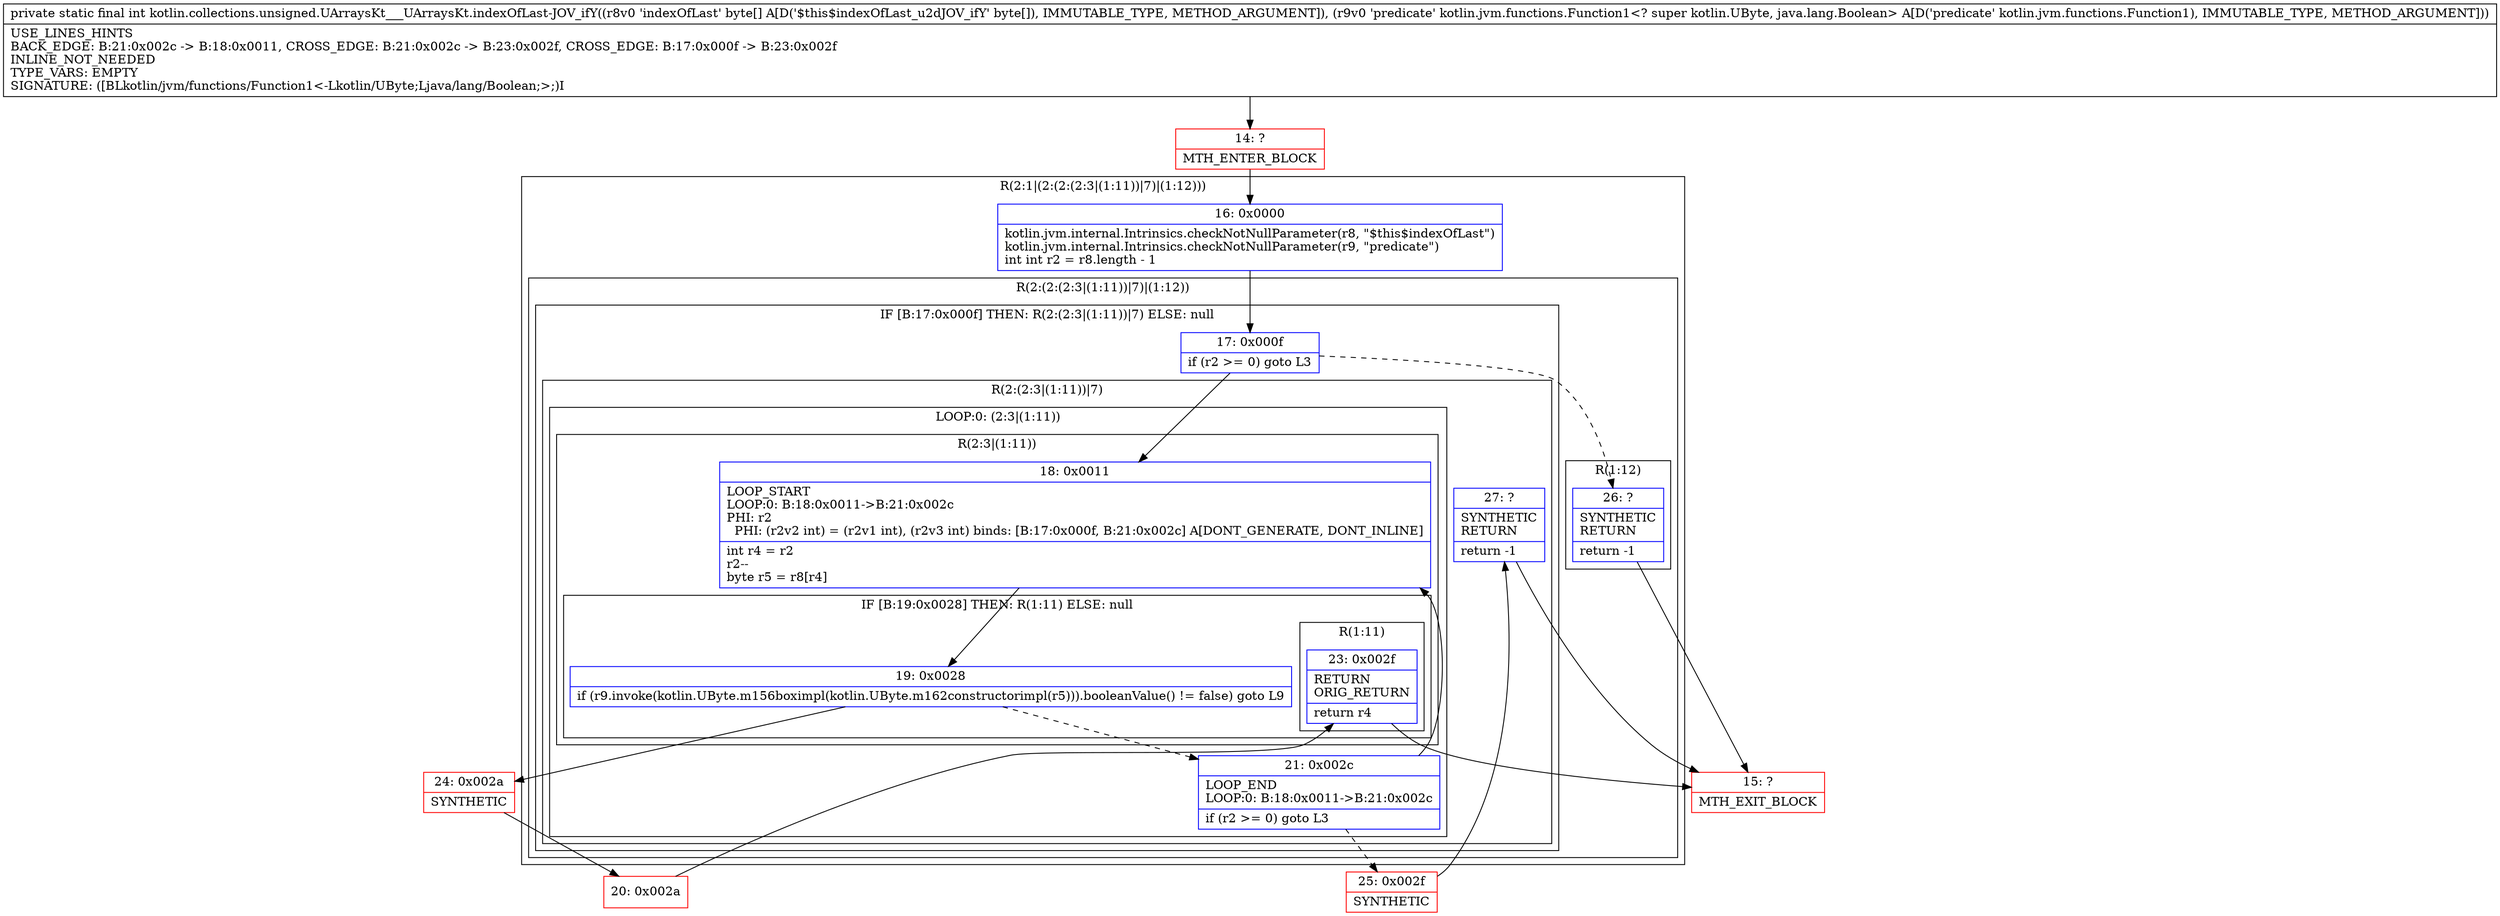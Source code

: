 digraph "CFG forkotlin.collections.unsigned.UArraysKt___UArraysKt.indexOfLast\-JOV_ifY([BLkotlin\/jvm\/functions\/Function1;)I" {
subgraph cluster_Region_1503688706 {
label = "R(2:1|(2:(2:(2:3|(1:11))|7)|(1:12)))";
node [shape=record,color=blue];
Node_16 [shape=record,label="{16\:\ 0x0000|kotlin.jvm.internal.Intrinsics.checkNotNullParameter(r8, \"$this$indexOfLast\")\lkotlin.jvm.internal.Intrinsics.checkNotNullParameter(r9, \"predicate\")\lint int r2 = r8.length \- 1\l}"];
subgraph cluster_Region_1868583198 {
label = "R(2:(2:(2:3|(1:11))|7)|(1:12))";
node [shape=record,color=blue];
subgraph cluster_IfRegion_1161352833 {
label = "IF [B:17:0x000f] THEN: R(2:(2:3|(1:11))|7) ELSE: null";
node [shape=record,color=blue];
Node_17 [shape=record,label="{17\:\ 0x000f|if (r2 \>= 0) goto L3\l}"];
subgraph cluster_Region_864801218 {
label = "R(2:(2:3|(1:11))|7)";
node [shape=record,color=blue];
subgraph cluster_LoopRegion_2023510889 {
label = "LOOP:0: (2:3|(1:11))";
node [shape=record,color=blue];
Node_21 [shape=record,label="{21\:\ 0x002c|LOOP_END\lLOOP:0: B:18:0x0011\-\>B:21:0x002c\l|if (r2 \>= 0) goto L3\l}"];
subgraph cluster_Region_1253356459 {
label = "R(2:3|(1:11))";
node [shape=record,color=blue];
Node_18 [shape=record,label="{18\:\ 0x0011|LOOP_START\lLOOP:0: B:18:0x0011\-\>B:21:0x002c\lPHI: r2 \l  PHI: (r2v2 int) = (r2v1 int), (r2v3 int) binds: [B:17:0x000f, B:21:0x002c] A[DONT_GENERATE, DONT_INLINE]\l|int r4 = r2\lr2\-\-\lbyte r5 = r8[r4]\l}"];
subgraph cluster_IfRegion_1306558996 {
label = "IF [B:19:0x0028] THEN: R(1:11) ELSE: null";
node [shape=record,color=blue];
Node_19 [shape=record,label="{19\:\ 0x0028|if (r9.invoke(kotlin.UByte.m156boximpl(kotlin.UByte.m162constructorimpl(r5))).booleanValue() != false) goto L9\l}"];
subgraph cluster_Region_572937232 {
label = "R(1:11)";
node [shape=record,color=blue];
Node_23 [shape=record,label="{23\:\ 0x002f|RETURN\lORIG_RETURN\l|return r4\l}"];
}
}
}
}
Node_27 [shape=record,label="{27\:\ ?|SYNTHETIC\lRETURN\l|return \-1\l}"];
}
}
subgraph cluster_Region_433677549 {
label = "R(1:12)";
node [shape=record,color=blue];
Node_26 [shape=record,label="{26\:\ ?|SYNTHETIC\lRETURN\l|return \-1\l}"];
}
}
}
Node_14 [shape=record,color=red,label="{14\:\ ?|MTH_ENTER_BLOCK\l}"];
Node_25 [shape=record,color=red,label="{25\:\ 0x002f|SYNTHETIC\l}"];
Node_15 [shape=record,color=red,label="{15\:\ ?|MTH_EXIT_BLOCK\l}"];
Node_24 [shape=record,color=red,label="{24\:\ 0x002a|SYNTHETIC\l}"];
Node_20 [shape=record,color=red,label="{20\:\ 0x002a}"];
MethodNode[shape=record,label="{private static final int kotlin.collections.unsigned.UArraysKt___UArraysKt.indexOfLast\-JOV_ifY((r8v0 'indexOfLast' byte[] A[D('$this$indexOfLast_u2dJOV_ifY' byte[]), IMMUTABLE_TYPE, METHOD_ARGUMENT]), (r9v0 'predicate' kotlin.jvm.functions.Function1\<? super kotlin.UByte, java.lang.Boolean\> A[D('predicate' kotlin.jvm.functions.Function1), IMMUTABLE_TYPE, METHOD_ARGUMENT]))  | USE_LINES_HINTS\lBACK_EDGE: B:21:0x002c \-\> B:18:0x0011, CROSS_EDGE: B:21:0x002c \-\> B:23:0x002f, CROSS_EDGE: B:17:0x000f \-\> B:23:0x002f\lINLINE_NOT_NEEDED\lTYPE_VARS: EMPTY\lSIGNATURE: ([BLkotlin\/jvm\/functions\/Function1\<\-Lkotlin\/UByte;Ljava\/lang\/Boolean;\>;)I\l}"];
MethodNode -> Node_14;Node_16 -> Node_17;
Node_17 -> Node_18;
Node_17 -> Node_26[style=dashed];
Node_21 -> Node_18;
Node_21 -> Node_25[style=dashed];
Node_18 -> Node_19;
Node_19 -> Node_21[style=dashed];
Node_19 -> Node_24;
Node_23 -> Node_15;
Node_27 -> Node_15;
Node_26 -> Node_15;
Node_14 -> Node_16;
Node_25 -> Node_27;
Node_24 -> Node_20;
Node_20 -> Node_23;
}

